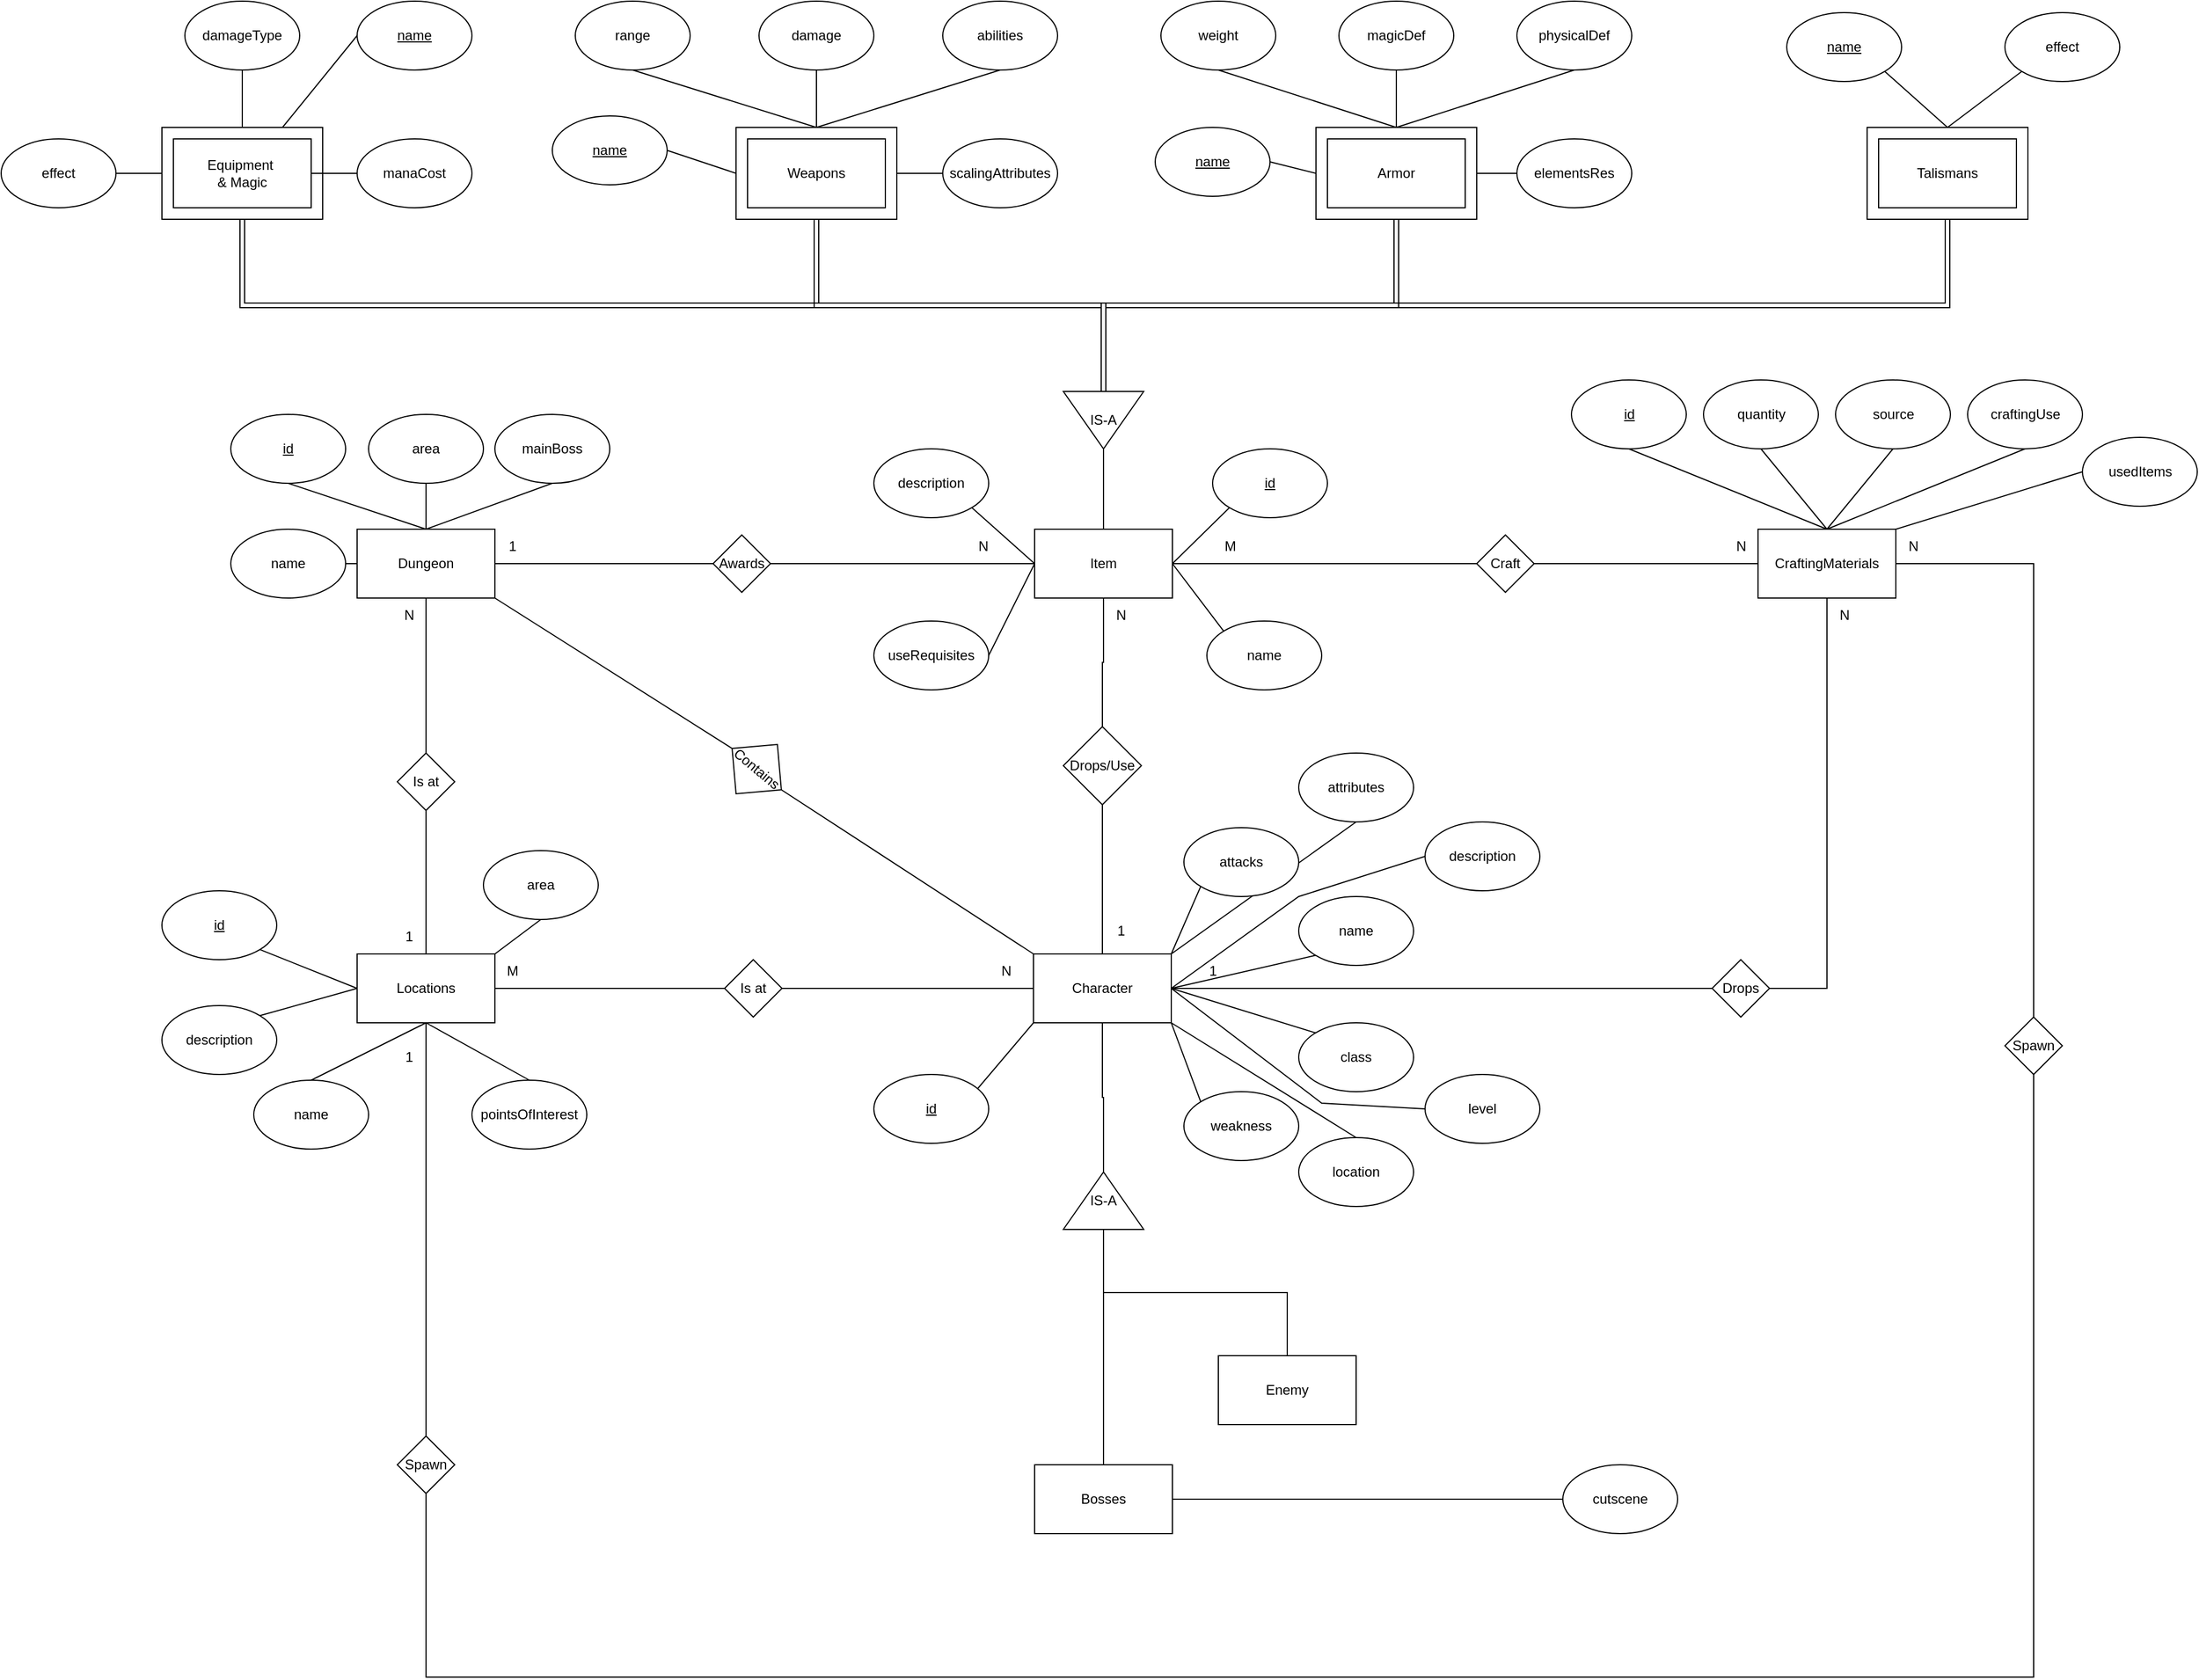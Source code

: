 <mxfile version="24.2.3" type="device">
  <diagram id="R2lEEEUBdFMjLlhIrx00" name="Page-1">
    <mxGraphModel dx="2249" dy="1914" grid="1" gridSize="10" guides="1" tooltips="1" connect="1" arrows="1" fold="1" page="1" pageScale="1" pageWidth="850" pageHeight="1100" math="0" shadow="0" extFonts="Permanent Marker^https://fonts.googleapis.com/css?family=Permanent+Marker">
      <root>
        <mxCell id="0" />
        <mxCell id="1" parent="0" />
        <mxCell id="Km-T-MCeGYv-uBNx-6VA-112" style="edgeStyle=orthogonalEdgeStyle;rounded=0;orthogonalLoop=1;jettySize=auto;html=1;exitX=0.5;exitY=0;exitDx=0;exitDy=0;entryX=0.5;entryY=1;entryDx=0;entryDy=0;endArrow=none;endFill=0;" parent="1" source="a5exqe3Fn3N1X1YNWytJ-4" target="Km-T-MCeGYv-uBNx-6VA-111" edge="1">
          <mxGeometry relative="1" as="geometry" />
        </mxCell>
        <mxCell id="Km-T-MCeGYv-uBNx-6VA-150" style="edgeStyle=orthogonalEdgeStyle;rounded=0;orthogonalLoop=1;jettySize=auto;html=1;exitX=1;exitY=0.5;exitDx=0;exitDy=0;entryX=0.5;entryY=1;entryDx=0;entryDy=0;endArrow=none;endFill=0;" parent="1" source="Km-T-MCeGYv-uBNx-6VA-151" target="Km-T-MCeGYv-uBNx-6VA-145" edge="1">
          <mxGeometry relative="1" as="geometry" />
        </mxCell>
        <mxCell id="a5exqe3Fn3N1X1YNWytJ-4" value="Character" style="rounded=0;whiteSpace=wrap;html=1;" parent="1" vertex="1">
          <mxGeometry x="399" y="370" width="120" height="60" as="geometry" />
        </mxCell>
        <mxCell id="Km-T-MCeGYv-uBNx-6VA-146" style="edgeStyle=orthogonalEdgeStyle;rounded=0;orthogonalLoop=1;jettySize=auto;html=1;exitX=1;exitY=0.5;exitDx=0;exitDy=0;entryX=0;entryY=0.5;entryDx=0;entryDy=0;endArrow=none;endFill=0;" parent="1" source="Km-T-MCeGYv-uBNx-6VA-147" target="Km-T-MCeGYv-uBNx-6VA-145" edge="1">
          <mxGeometry relative="1" as="geometry" />
        </mxCell>
        <mxCell id="a5exqe3Fn3N1X1YNWytJ-5" value="Item" style="rounded=0;whiteSpace=wrap;html=1;" parent="1" vertex="1">
          <mxGeometry x="400" width="120" height="60" as="geometry" />
        </mxCell>
        <mxCell id="a5exqe3Fn3N1X1YNWytJ-6" value="Weapons" style="rounded=0;whiteSpace=wrap;html=1;" parent="1" vertex="1">
          <mxGeometry x="150" y="-340" width="120" height="60" as="geometry" />
        </mxCell>
        <mxCell id="a5exqe3Fn3N1X1YNWytJ-7" value="Armor" style="rounded=0;whiteSpace=wrap;html=1;" parent="1" vertex="1">
          <mxGeometry x="655" y="-340" width="120" height="60" as="geometry" />
        </mxCell>
        <mxCell id="a5exqe3Fn3N1X1YNWytJ-8" value="Talismans" style="rounded=0;whiteSpace=wrap;html=1;" parent="1" vertex="1">
          <mxGeometry x="1135" y="-340" width="120" height="60" as="geometry" />
        </mxCell>
        <mxCell id="a5exqe3Fn3N1X1YNWytJ-9" value="Equipment&amp;nbsp;&lt;br&gt;&amp;amp; Magic" style="rounded=0;whiteSpace=wrap;html=1;strokeColor=default;perimeterSpacing=0;glass=0;shadow=0;gradientColor=none;fillColor=default;" parent="1" vertex="1">
          <mxGeometry x="-350" y="-340" width="120" height="60" as="geometry" />
        </mxCell>
        <mxCell id="Km-T-MCeGYv-uBNx-6VA-139" style="rounded=0;orthogonalLoop=1;jettySize=auto;html=1;exitX=0.5;exitY=0;exitDx=0;exitDy=0;entryX=0.5;entryY=1;entryDx=0;entryDy=0;endArrow=none;endFill=0;edgeStyle=orthogonalEdgeStyle;" parent="1" source="Km-T-MCeGYv-uBNx-6VA-140" target="Km-T-MCeGYv-uBNx-6VA-134" edge="1">
          <mxGeometry relative="1" as="geometry" />
        </mxCell>
        <mxCell id="Km-T-MCeGYv-uBNx-6VA-160" style="edgeStyle=orthogonalEdgeStyle;rounded=0;orthogonalLoop=1;jettySize=auto;html=1;exitX=0.5;exitY=0;exitDx=0;exitDy=0;entryX=1;entryY=0.5;entryDx=0;entryDy=0;endArrow=none;endFill=0;" parent="1" source="Km-T-MCeGYv-uBNx-6VA-167" target="Km-T-MCeGYv-uBNx-6VA-145" edge="1">
          <mxGeometry relative="1" as="geometry">
            <Array as="points">
              <mxPoint x="1270" y="30" />
            </Array>
          </mxGeometry>
        </mxCell>
        <mxCell id="a5exqe3Fn3N1X1YNWytJ-10" value="Locations" style="rounded=0;whiteSpace=wrap;html=1;" parent="1" vertex="1">
          <mxGeometry x="-190" y="370" width="120" height="60" as="geometry" />
        </mxCell>
        <mxCell id="Km-T-MCeGYv-uBNx-6VA-100" style="edgeStyle=orthogonalEdgeStyle;rounded=0;orthogonalLoop=1;jettySize=auto;html=1;exitX=0.5;exitY=0;exitDx=0;exitDy=0;entryX=0;entryY=0.5;entryDx=0;entryDy=0;endArrow=none;endFill=0;" parent="1" source="a5exqe3Fn3N1X1YNWytJ-12" target="Km-T-MCeGYv-uBNx-6VA-94" edge="1">
          <mxGeometry relative="1" as="geometry" />
        </mxCell>
        <mxCell id="a5exqe3Fn3N1X1YNWytJ-12" value="Bosses" style="rounded=0;whiteSpace=wrap;html=1;" parent="1" vertex="1">
          <mxGeometry x="400" y="815" width="120" height="60" as="geometry" />
        </mxCell>
        <mxCell id="a5exqe3Fn3N1X1YNWytJ-35" value="IS-A" style="triangle;whiteSpace=wrap;html=1;rotation=0;direction=south;" parent="1" vertex="1">
          <mxGeometry x="425" y="-120" width="70" height="50" as="geometry" />
        </mxCell>
        <mxCell id="a5exqe3Fn3N1X1YNWytJ-36" value="" style="endArrow=none;html=1;rounded=0;entryX=1;entryY=0.5;entryDx=0;entryDy=0;exitX=0.5;exitY=0;exitDx=0;exitDy=0;" parent="1" source="a5exqe3Fn3N1X1YNWytJ-5" target="a5exqe3Fn3N1X1YNWytJ-35" edge="1">
          <mxGeometry width="50" height="50" relative="1" as="geometry">
            <mxPoint x="300" y="30" as="sourcePoint" />
            <mxPoint x="350" y="-20" as="targetPoint" />
          </mxGeometry>
        </mxCell>
        <mxCell id="a5exqe3Fn3N1X1YNWytJ-37" value="" style="endArrow=none;html=1;rounded=0;entryX=0.5;entryY=1;entryDx=0;entryDy=0;exitX=0;exitY=0.5;exitDx=0;exitDy=0;edgeStyle=orthogonalEdgeStyle;shape=link;" parent="1" source="a5exqe3Fn3N1X1YNWytJ-35" target="Er95AWRNGRpnLCsBrpN--17" edge="1">
          <mxGeometry width="50" height="50" relative="1" as="geometry">
            <mxPoint x="210" y="-100" as="sourcePoint" />
            <mxPoint x="260" y="-150" as="targetPoint" />
          </mxGeometry>
        </mxCell>
        <mxCell id="a5exqe3Fn3N1X1YNWytJ-38" value="" style="endArrow=none;html=1;rounded=0;entryX=0.5;entryY=1;entryDx=0;entryDy=0;exitX=0;exitY=0.5;exitDx=0;exitDy=0;edgeStyle=orthogonalEdgeStyle;shape=link;" parent="1" source="a5exqe3Fn3N1X1YNWytJ-35" target="Er95AWRNGRpnLCsBrpN--18" edge="1">
          <mxGeometry width="50" height="50" relative="1" as="geometry">
            <mxPoint x="470" y="-110" as="sourcePoint" />
            <mxPoint x="170" y="-210" as="targetPoint" />
          </mxGeometry>
        </mxCell>
        <mxCell id="a5exqe3Fn3N1X1YNWytJ-39" value="" style="endArrow=none;html=1;rounded=0;entryX=0.5;entryY=1;entryDx=0;entryDy=0;exitX=0;exitY=0.5;exitDx=0;exitDy=0;edgeStyle=orthogonalEdgeStyle;shape=link;" parent="1" source="a5exqe3Fn3N1X1YNWytJ-35" target="Er95AWRNGRpnLCsBrpN--19" edge="1">
          <mxGeometry width="50" height="50" relative="1" as="geometry">
            <mxPoint x="480" y="-100" as="sourcePoint" />
            <mxPoint x="180" y="-200" as="targetPoint" />
          </mxGeometry>
        </mxCell>
        <mxCell id="a5exqe3Fn3N1X1YNWytJ-40" value="" style="endArrow=none;html=1;rounded=0;entryX=0.5;entryY=1;entryDx=0;entryDy=0;exitX=0;exitY=0.5;exitDx=0;exitDy=0;edgeStyle=orthogonalEdgeStyle;shape=link;" parent="1" source="a5exqe3Fn3N1X1YNWytJ-35" target="Er95AWRNGRpnLCsBrpN--21" edge="1">
          <mxGeometry width="50" height="50" relative="1" as="geometry">
            <mxPoint x="490" y="-90" as="sourcePoint" />
            <mxPoint x="190" y="-190" as="targetPoint" />
          </mxGeometry>
        </mxCell>
        <mxCell id="a5exqe3Fn3N1X1YNWytJ-52" style="edgeStyle=orthogonalEdgeStyle;rounded=0;orthogonalLoop=1;jettySize=auto;html=1;exitX=1;exitY=0.5;exitDx=0;exitDy=0;entryX=0;entryY=0.5;entryDx=0;entryDy=0;endArrow=none;endFill=0;" parent="1" source="a5exqe3Fn3N1X1YNWytJ-51" target="a5exqe3Fn3N1X1YNWytJ-4" edge="1">
          <mxGeometry relative="1" as="geometry" />
        </mxCell>
        <mxCell id="a5exqe3Fn3N1X1YNWytJ-53" style="edgeStyle=orthogonalEdgeStyle;rounded=0;orthogonalLoop=1;jettySize=auto;html=1;exitX=0;exitY=0.5;exitDx=0;exitDy=0;entryX=1;entryY=0.5;entryDx=0;entryDy=0;endArrow=none;endFill=0;" parent="1" source="a5exqe3Fn3N1X1YNWytJ-51" target="a5exqe3Fn3N1X1YNWytJ-10" edge="1">
          <mxGeometry relative="1" as="geometry" />
        </mxCell>
        <mxCell id="a5exqe3Fn3N1X1YNWytJ-51" value="Is at" style="rhombus;whiteSpace=wrap;html=1;" parent="1" vertex="1">
          <mxGeometry x="130" y="375" width="50" height="50" as="geometry" />
        </mxCell>
        <mxCell id="Km-T-MCeGYv-uBNx-6VA-59" style="rounded=0;orthogonalLoop=1;jettySize=auto;html=1;exitX=0.5;exitY=1;exitDx=0;exitDy=0;entryX=0.5;entryY=0;entryDx=0;entryDy=0;endArrow=none;endFill=0;" parent="1" source="Km-T-MCeGYv-uBNx-6VA-4" target="Er95AWRNGRpnLCsBrpN--17" edge="1">
          <mxGeometry relative="1" as="geometry" />
        </mxCell>
        <mxCell id="Km-T-MCeGYv-uBNx-6VA-4" value="damageType" style="ellipse;whiteSpace=wrap;html=1;" parent="1" vertex="1">
          <mxGeometry x="-340" y="-460" width="100" height="60" as="geometry" />
        </mxCell>
        <mxCell id="Km-T-MCeGYv-uBNx-6VA-60" style="edgeStyle=orthogonalEdgeStyle;rounded=0;orthogonalLoop=1;jettySize=auto;html=1;exitX=0;exitY=0.5;exitDx=0;exitDy=0;entryX=1;entryY=0.5;entryDx=0;entryDy=0;endArrow=none;endFill=0;" parent="1" source="Km-T-MCeGYv-uBNx-6VA-5" target="a5exqe3Fn3N1X1YNWytJ-9" edge="1">
          <mxGeometry relative="1" as="geometry" />
        </mxCell>
        <mxCell id="Km-T-MCeGYv-uBNx-6VA-5" value="manaCost" style="ellipse;whiteSpace=wrap;html=1;" parent="1" vertex="1">
          <mxGeometry x="-190" y="-340" width="100" height="60" as="geometry" />
        </mxCell>
        <mxCell id="Km-T-MCeGYv-uBNx-6VA-63" style="rounded=0;orthogonalLoop=1;jettySize=auto;html=1;exitX=0.5;exitY=1;exitDx=0;exitDy=0;endArrow=none;endFill=0;entryX=0.5;entryY=0;entryDx=0;entryDy=0;" parent="1" source="Km-T-MCeGYv-uBNx-6VA-9" target="Er95AWRNGRpnLCsBrpN--18" edge="1">
          <mxGeometry relative="1" as="geometry">
            <mxPoint x="210" y="-340" as="targetPoint" />
          </mxGeometry>
        </mxCell>
        <mxCell id="Km-T-MCeGYv-uBNx-6VA-9" value="damage" style="ellipse;whiteSpace=wrap;html=1;" parent="1" vertex="1">
          <mxGeometry x="160" y="-460" width="100" height="60" as="geometry" />
        </mxCell>
        <mxCell id="Km-T-MCeGYv-uBNx-6VA-61" style="rounded=0;orthogonalLoop=1;jettySize=auto;html=1;exitX=0.5;exitY=1;exitDx=0;exitDy=0;endArrow=none;endFill=0;entryX=0.5;entryY=0;entryDx=0;entryDy=0;" parent="1" source="Km-T-MCeGYv-uBNx-6VA-10" target="Er95AWRNGRpnLCsBrpN--18" edge="1">
          <mxGeometry relative="1" as="geometry" />
        </mxCell>
        <mxCell id="Km-T-MCeGYv-uBNx-6VA-10" value="range" style="ellipse;whiteSpace=wrap;html=1;" parent="1" vertex="1">
          <mxGeometry y="-460" width="100" height="60" as="geometry" />
        </mxCell>
        <mxCell id="Km-T-MCeGYv-uBNx-6VA-65" style="rounded=0;orthogonalLoop=1;jettySize=auto;html=1;exitX=0;exitY=0.5;exitDx=0;exitDy=0;entryX=1;entryY=0.5;entryDx=0;entryDy=0;endArrow=none;endFill=0;" parent="1" source="Km-T-MCeGYv-uBNx-6VA-11" target="Er95AWRNGRpnLCsBrpN--18" edge="1">
          <mxGeometry relative="1" as="geometry" />
        </mxCell>
        <mxCell id="Km-T-MCeGYv-uBNx-6VA-11" value="scalingAttributes" style="ellipse;whiteSpace=wrap;html=1;" parent="1" vertex="1">
          <mxGeometry x="320" y="-340" width="100" height="60" as="geometry" />
        </mxCell>
        <mxCell id="Km-T-MCeGYv-uBNx-6VA-64" style="rounded=0;orthogonalLoop=1;jettySize=auto;html=1;exitX=0.5;exitY=1;exitDx=0;exitDy=0;endArrow=none;endFill=0;entryX=0.5;entryY=0;entryDx=0;entryDy=0;" parent="1" source="Km-T-MCeGYv-uBNx-6VA-12" target="Er95AWRNGRpnLCsBrpN--18" edge="1">
          <mxGeometry relative="1" as="geometry">
            <mxPoint x="210" y="-340" as="targetPoint" />
          </mxGeometry>
        </mxCell>
        <mxCell id="Km-T-MCeGYv-uBNx-6VA-12" value="abilities" style="ellipse;whiteSpace=wrap;html=1;" parent="1" vertex="1">
          <mxGeometry x="320" y="-460" width="100" height="60" as="geometry" />
        </mxCell>
        <mxCell id="Km-T-MCeGYv-uBNx-6VA-71" style="rounded=0;orthogonalLoop=1;jettySize=auto;html=1;exitX=0.5;exitY=1;exitDx=0;exitDy=0;entryX=0.5;entryY=0;entryDx=0;entryDy=0;endArrow=none;endFill=0;" parent="1" source="Km-T-MCeGYv-uBNx-6VA-15" target="Er95AWRNGRpnLCsBrpN--19" edge="1">
          <mxGeometry relative="1" as="geometry" />
        </mxCell>
        <mxCell id="Km-T-MCeGYv-uBNx-6VA-15" value="physicalDef" style="ellipse;whiteSpace=wrap;html=1;" parent="1" vertex="1">
          <mxGeometry x="820" y="-460" width="100" height="60" as="geometry" />
        </mxCell>
        <mxCell id="Km-T-MCeGYv-uBNx-6VA-70" style="rounded=0;orthogonalLoop=1;jettySize=auto;html=1;exitX=0.5;exitY=1;exitDx=0;exitDy=0;entryX=0.5;entryY=0;entryDx=0;entryDy=0;endArrow=none;endFill=0;" parent="1" source="Km-T-MCeGYv-uBNx-6VA-16" target="Er95AWRNGRpnLCsBrpN--19" edge="1">
          <mxGeometry relative="1" as="geometry" />
        </mxCell>
        <mxCell id="Km-T-MCeGYv-uBNx-6VA-16" value="magicDef" style="ellipse;whiteSpace=wrap;html=1;" parent="1" vertex="1">
          <mxGeometry x="665" y="-460" width="100" height="60" as="geometry" />
        </mxCell>
        <mxCell id="Km-T-MCeGYv-uBNx-6VA-72" style="rounded=0;orthogonalLoop=1;jettySize=auto;html=1;exitX=0;exitY=0.5;exitDx=0;exitDy=0;entryX=1;entryY=0.5;entryDx=0;entryDy=0;endArrow=none;endFill=0;" parent="1" source="Km-T-MCeGYv-uBNx-6VA-17" target="Er95AWRNGRpnLCsBrpN--19" edge="1">
          <mxGeometry relative="1" as="geometry" />
        </mxCell>
        <mxCell id="Km-T-MCeGYv-uBNx-6VA-17" value="elementsRes" style="ellipse;whiteSpace=wrap;html=1;" parent="1" vertex="1">
          <mxGeometry x="820" y="-340" width="100" height="60" as="geometry" />
        </mxCell>
        <mxCell id="Km-T-MCeGYv-uBNx-6VA-68" style="rounded=0;orthogonalLoop=1;jettySize=auto;html=1;exitX=0.5;exitY=1;exitDx=0;exitDy=0;entryX=0.5;entryY=0;entryDx=0;entryDy=0;endArrow=none;endFill=0;" parent="1" source="Km-T-MCeGYv-uBNx-6VA-18" target="Er95AWRNGRpnLCsBrpN--19" edge="1">
          <mxGeometry relative="1" as="geometry" />
        </mxCell>
        <mxCell id="Km-T-MCeGYv-uBNx-6VA-18" value="weight" style="ellipse;whiteSpace=wrap;html=1;" parent="1" vertex="1">
          <mxGeometry x="510" y="-460" width="100" height="60" as="geometry" />
        </mxCell>
        <mxCell id="Km-T-MCeGYv-uBNx-6VA-78" style="rounded=0;orthogonalLoop=1;jettySize=auto;html=1;exitX=0;exitY=1;exitDx=0;exitDy=0;entryX=0.5;entryY=0;entryDx=0;entryDy=0;endArrow=none;endFill=0;" parent="1" source="Km-T-MCeGYv-uBNx-6VA-22" target="Er95AWRNGRpnLCsBrpN--21" edge="1">
          <mxGeometry relative="1" as="geometry" />
        </mxCell>
        <mxCell id="Km-T-MCeGYv-uBNx-6VA-22" value="effect" style="ellipse;whiteSpace=wrap;html=1;" parent="1" vertex="1">
          <mxGeometry x="1245" y="-450" width="100" height="60" as="geometry" />
        </mxCell>
        <mxCell id="Km-T-MCeGYv-uBNx-6VA-104" style="rounded=0;orthogonalLoop=1;jettySize=auto;html=1;exitX=0;exitY=1;exitDx=0;exitDy=0;entryX=1;entryY=0.5;entryDx=0;entryDy=0;endArrow=none;endFill=0;" parent="1" source="Km-T-MCeGYv-uBNx-6VA-24" target="a5exqe3Fn3N1X1YNWytJ-5" edge="1">
          <mxGeometry relative="1" as="geometry" />
        </mxCell>
        <mxCell id="Km-T-MCeGYv-uBNx-6VA-24" value="&lt;u&gt;id&lt;/u&gt;" style="ellipse;whiteSpace=wrap;html=1;" parent="1" vertex="1">
          <mxGeometry x="555" y="-70" width="100" height="60" as="geometry" />
        </mxCell>
        <mxCell id="Km-T-MCeGYv-uBNx-6VA-105" style="rounded=0;orthogonalLoop=1;jettySize=auto;html=1;exitX=0;exitY=0;exitDx=0;exitDy=0;entryX=1;entryY=0.5;entryDx=0;entryDy=0;endArrow=none;endFill=0;" parent="1" source="Km-T-MCeGYv-uBNx-6VA-25" target="a5exqe3Fn3N1X1YNWytJ-5" edge="1">
          <mxGeometry relative="1" as="geometry" />
        </mxCell>
        <mxCell id="Km-T-MCeGYv-uBNx-6VA-25" value="name" style="ellipse;whiteSpace=wrap;html=1;" parent="1" vertex="1">
          <mxGeometry x="550" y="80" width="100" height="60" as="geometry" />
        </mxCell>
        <mxCell id="Km-T-MCeGYv-uBNx-6VA-101" style="rounded=0;orthogonalLoop=1;jettySize=auto;html=1;exitX=1;exitY=1;exitDx=0;exitDy=0;entryX=0;entryY=0.5;entryDx=0;entryDy=0;endArrow=none;endFill=0;" parent="1" source="Km-T-MCeGYv-uBNx-6VA-26" target="a5exqe3Fn3N1X1YNWytJ-5" edge="1">
          <mxGeometry relative="1" as="geometry" />
        </mxCell>
        <mxCell id="Km-T-MCeGYv-uBNx-6VA-26" value="description" style="ellipse;whiteSpace=wrap;html=1;" parent="1" vertex="1">
          <mxGeometry x="260" y="-70" width="100" height="60" as="geometry" />
        </mxCell>
        <mxCell id="Km-T-MCeGYv-uBNx-6VA-103" style="rounded=0;orthogonalLoop=1;jettySize=auto;html=1;exitX=1;exitY=0.5;exitDx=0;exitDy=0;entryX=0;entryY=0.5;entryDx=0;entryDy=0;endArrow=none;endFill=0;" parent="1" source="Km-T-MCeGYv-uBNx-6VA-28" target="a5exqe3Fn3N1X1YNWytJ-5" edge="1">
          <mxGeometry relative="1" as="geometry" />
        </mxCell>
        <mxCell id="Km-T-MCeGYv-uBNx-6VA-28" value="useRequisites" style="ellipse;whiteSpace=wrap;html=1;" parent="1" vertex="1">
          <mxGeometry x="260" y="80" width="100" height="60" as="geometry" />
        </mxCell>
        <mxCell id="Km-T-MCeGYv-uBNx-6VA-79" style="rounded=0;orthogonalLoop=1;jettySize=auto;html=1;exitX=1;exitY=0.5;exitDx=0;exitDy=0;entryX=0;entryY=0.5;entryDx=0;entryDy=0;endArrow=none;endFill=0;" parent="1" source="Km-T-MCeGYv-uBNx-6VA-29" target="Er95AWRNGRpnLCsBrpN--17" edge="1">
          <mxGeometry relative="1" as="geometry" />
        </mxCell>
        <mxCell id="Km-T-MCeGYv-uBNx-6VA-29" value="effect" style="ellipse;whiteSpace=wrap;html=1;" parent="1" vertex="1">
          <mxGeometry x="-500" y="-340" width="100" height="60" as="geometry" />
        </mxCell>
        <mxCell id="Km-T-MCeGYv-uBNx-6VA-131" style="rounded=0;orthogonalLoop=1;jettySize=auto;html=1;exitX=0.5;exitY=1;exitDx=0;exitDy=0;entryX=0;entryY=1;entryDx=0;entryDy=0;endArrow=none;endFill=0;" parent="1" source="Km-T-MCeGYv-uBNx-6VA-30" target="a5exqe3Fn3N1X1YNWytJ-4" edge="1">
          <mxGeometry relative="1" as="geometry" />
        </mxCell>
        <mxCell id="Km-T-MCeGYv-uBNx-6VA-30" value="&lt;u&gt;id&lt;/u&gt;" style="ellipse;whiteSpace=wrap;html=1;" parent="1" vertex="1">
          <mxGeometry x="260" y="475" width="100" height="60" as="geometry" />
        </mxCell>
        <mxCell id="Km-T-MCeGYv-uBNx-6VA-125" style="rounded=0;orthogonalLoop=1;jettySize=auto;html=1;exitX=0;exitY=1;exitDx=0;exitDy=0;entryX=1;entryY=0.5;entryDx=0;entryDy=0;endArrow=none;endFill=0;" parent="1" source="Km-T-MCeGYv-uBNx-6VA-31" target="a5exqe3Fn3N1X1YNWytJ-4" edge="1">
          <mxGeometry relative="1" as="geometry" />
        </mxCell>
        <mxCell id="Km-T-MCeGYv-uBNx-6VA-31" value="name" style="ellipse;whiteSpace=wrap;html=1;" parent="1" vertex="1">
          <mxGeometry x="630" y="320" width="100" height="60" as="geometry" />
        </mxCell>
        <mxCell id="Km-T-MCeGYv-uBNx-6VA-127" style="rounded=0;orthogonalLoop=1;jettySize=auto;html=1;exitX=0;exitY=0;exitDx=0;exitDy=0;entryX=1;entryY=0.5;entryDx=0;entryDy=0;endArrow=none;endFill=0;" parent="1" source="Km-T-MCeGYv-uBNx-6VA-32" target="a5exqe3Fn3N1X1YNWytJ-4" edge="1">
          <mxGeometry relative="1" as="geometry" />
        </mxCell>
        <mxCell id="Km-T-MCeGYv-uBNx-6VA-32" value="class" style="ellipse;whiteSpace=wrap;html=1;" parent="1" vertex="1">
          <mxGeometry x="630" y="430" width="100" height="60" as="geometry" />
        </mxCell>
        <mxCell id="Km-T-MCeGYv-uBNx-6VA-149" style="rounded=0;orthogonalLoop=1;jettySize=auto;html=1;exitX=0;exitY=0.5;exitDx=0;exitDy=0;entryX=1;entryY=0.5;entryDx=0;entryDy=0;endArrow=none;endFill=0;" parent="1" source="Km-T-MCeGYv-uBNx-6VA-33" target="a5exqe3Fn3N1X1YNWytJ-4" edge="1">
          <mxGeometry relative="1" as="geometry">
            <Array as="points">
              <mxPoint x="650" y="500" />
            </Array>
          </mxGeometry>
        </mxCell>
        <mxCell id="Km-T-MCeGYv-uBNx-6VA-33" value="level" style="ellipse;whiteSpace=wrap;html=1;" parent="1" vertex="1">
          <mxGeometry x="740" y="475" width="100" height="60" as="geometry" />
        </mxCell>
        <mxCell id="Km-T-MCeGYv-uBNx-6VA-130" style="rounded=0;orthogonalLoop=1;jettySize=auto;html=1;exitX=0.5;exitY=1;exitDx=0;exitDy=0;entryX=1;entryY=0;entryDx=0;entryDy=0;endArrow=none;endFill=0;" parent="1" source="Km-T-MCeGYv-uBNx-6VA-34" target="a5exqe3Fn3N1X1YNWytJ-4" edge="1">
          <mxGeometry relative="1" as="geometry" />
        </mxCell>
        <mxCell id="Km-T-MCeGYv-uBNx-6VA-34" value="attributes" style="ellipse;whiteSpace=wrap;html=1;" parent="1" vertex="1">
          <mxGeometry x="630" y="195" width="100" height="60" as="geometry" />
        </mxCell>
        <mxCell id="Km-T-MCeGYv-uBNx-6VA-106" style="rounded=0;orthogonalLoop=1;jettySize=auto;html=1;exitX=1;exitY=1;exitDx=0;exitDy=0;entryX=0;entryY=0.5;entryDx=0;entryDy=0;endArrow=none;endFill=0;" parent="1" source="Km-T-MCeGYv-uBNx-6VA-44" target="a5exqe3Fn3N1X1YNWytJ-10" edge="1">
          <mxGeometry relative="1" as="geometry" />
        </mxCell>
        <mxCell id="Km-T-MCeGYv-uBNx-6VA-44" value="&lt;u&gt;id&lt;/u&gt;" style="ellipse;whiteSpace=wrap;html=1;" parent="1" vertex="1">
          <mxGeometry x="-360" y="315" width="100" height="60" as="geometry" />
        </mxCell>
        <mxCell id="Km-T-MCeGYv-uBNx-6VA-108" style="rounded=0;orthogonalLoop=1;jettySize=auto;html=1;exitX=0.5;exitY=0;exitDx=0;exitDy=0;entryX=0.5;entryY=1;entryDx=0;entryDy=0;endArrow=none;endFill=0;" parent="1" source="Km-T-MCeGYv-uBNx-6VA-45" target="a5exqe3Fn3N1X1YNWytJ-10" edge="1">
          <mxGeometry relative="1" as="geometry" />
        </mxCell>
        <mxCell id="Km-T-MCeGYv-uBNx-6VA-45" value="name" style="ellipse;whiteSpace=wrap;html=1;" parent="1" vertex="1">
          <mxGeometry x="-280" y="480" width="100" height="60" as="geometry" />
        </mxCell>
        <mxCell id="Km-T-MCeGYv-uBNx-6VA-107" style="rounded=0;orthogonalLoop=1;jettySize=auto;html=1;exitX=1;exitY=0;exitDx=0;exitDy=0;entryX=0;entryY=0.5;entryDx=0;entryDy=0;endArrow=none;endFill=0;" parent="1" source="Km-T-MCeGYv-uBNx-6VA-46" target="a5exqe3Fn3N1X1YNWytJ-10" edge="1">
          <mxGeometry relative="1" as="geometry" />
        </mxCell>
        <mxCell id="Km-T-MCeGYv-uBNx-6VA-46" value="description" style="ellipse;whiteSpace=wrap;html=1;" parent="1" vertex="1">
          <mxGeometry x="-360" y="415" width="100" height="60" as="geometry" />
        </mxCell>
        <mxCell id="Km-T-MCeGYv-uBNx-6VA-110" style="rounded=0;orthogonalLoop=1;jettySize=auto;html=1;exitX=0.5;exitY=1;exitDx=0;exitDy=0;entryX=1;entryY=0;entryDx=0;entryDy=0;endArrow=none;endFill=0;" parent="1" source="Km-T-MCeGYv-uBNx-6VA-47" target="a5exqe3Fn3N1X1YNWytJ-10" edge="1">
          <mxGeometry relative="1" as="geometry" />
        </mxCell>
        <mxCell id="Km-T-MCeGYv-uBNx-6VA-47" value="area" style="ellipse;whiteSpace=wrap;html=1;" parent="1" vertex="1">
          <mxGeometry x="-80" y="280" width="100" height="60" as="geometry" />
        </mxCell>
        <mxCell id="Km-T-MCeGYv-uBNx-6VA-109" style="rounded=0;orthogonalLoop=1;jettySize=auto;html=1;exitX=0.5;exitY=0;exitDx=0;exitDy=0;entryX=0.5;entryY=1;entryDx=0;entryDy=0;endArrow=none;endFill=0;" parent="1" source="Km-T-MCeGYv-uBNx-6VA-48" target="a5exqe3Fn3N1X1YNWytJ-10" edge="1">
          <mxGeometry relative="1" as="geometry" />
        </mxCell>
        <mxCell id="Km-T-MCeGYv-uBNx-6VA-48" value="pointsOfInterest" style="ellipse;whiteSpace=wrap;html=1;" parent="1" vertex="1">
          <mxGeometry x="-90" y="480" width="100" height="60" as="geometry" />
        </mxCell>
        <mxCell id="Km-T-MCeGYv-uBNx-6VA-129" style="rounded=0;orthogonalLoop=1;jettySize=auto;html=1;exitX=0.5;exitY=0;exitDx=0;exitDy=0;entryX=1;entryY=1;entryDx=0;entryDy=0;endArrow=none;endFill=0;" parent="1" source="Km-T-MCeGYv-uBNx-6VA-52" target="a5exqe3Fn3N1X1YNWytJ-4" edge="1">
          <mxGeometry relative="1" as="geometry" />
        </mxCell>
        <mxCell id="Km-T-MCeGYv-uBNx-6VA-52" value="location" style="ellipse;whiteSpace=wrap;html=1;" parent="1" vertex="1">
          <mxGeometry x="630" y="530" width="100" height="60" as="geometry" />
        </mxCell>
        <mxCell id="Km-T-MCeGYv-uBNx-6VA-95" style="edgeStyle=orthogonalEdgeStyle;rounded=0;orthogonalLoop=1;jettySize=auto;html=1;exitX=1;exitY=0.5;exitDx=0;exitDy=0;entryX=0.5;entryY=1;entryDx=0;entryDy=0;endArrow=none;endFill=0;" parent="1" source="Km-T-MCeGYv-uBNx-6VA-94" target="a5exqe3Fn3N1X1YNWytJ-4" edge="1">
          <mxGeometry relative="1" as="geometry" />
        </mxCell>
        <mxCell id="Km-T-MCeGYv-uBNx-6VA-94" value="IS-A" style="triangle;whiteSpace=wrap;html=1;rotation=0;direction=north;" parent="1" vertex="1">
          <mxGeometry x="425" y="560" width="70" height="50" as="geometry" />
        </mxCell>
        <mxCell id="Km-T-MCeGYv-uBNx-6VA-126" style="rounded=0;orthogonalLoop=1;jettySize=auto;html=1;exitX=0;exitY=0.5;exitDx=0;exitDy=0;entryX=1;entryY=0.5;entryDx=0;entryDy=0;endArrow=none;endFill=0;" parent="1" source="Km-T-MCeGYv-uBNx-6VA-97" target="a5exqe3Fn3N1X1YNWytJ-4" edge="1">
          <mxGeometry relative="1" as="geometry">
            <Array as="points">
              <mxPoint x="630" y="320" />
            </Array>
          </mxGeometry>
        </mxCell>
        <mxCell id="Km-T-MCeGYv-uBNx-6VA-97" value="description" style="ellipse;whiteSpace=wrap;html=1;" parent="1" vertex="1">
          <mxGeometry x="740" y="255" width="100" height="60" as="geometry" />
        </mxCell>
        <mxCell id="Km-T-MCeGYv-uBNx-6VA-124" style="rounded=0;orthogonalLoop=1;jettySize=auto;html=1;exitX=0;exitY=1;exitDx=0;exitDy=0;entryX=1;entryY=0;entryDx=0;entryDy=0;endArrow=none;endFill=0;" parent="1" source="Km-T-MCeGYv-uBNx-6VA-98" target="a5exqe3Fn3N1X1YNWytJ-4" edge="1">
          <mxGeometry relative="1" as="geometry" />
        </mxCell>
        <mxCell id="Km-T-MCeGYv-uBNx-6VA-98" value="attacks" style="ellipse;whiteSpace=wrap;html=1;" parent="1" vertex="1">
          <mxGeometry x="530" y="260" width="100" height="60" as="geometry" />
        </mxCell>
        <mxCell id="Km-T-MCeGYv-uBNx-6VA-128" style="rounded=0;orthogonalLoop=1;jettySize=auto;html=1;exitX=0;exitY=0;exitDx=0;exitDy=0;entryX=1;entryY=1;entryDx=0;entryDy=0;endArrow=none;endFill=0;" parent="1" source="Km-T-MCeGYv-uBNx-6VA-99" target="a5exqe3Fn3N1X1YNWytJ-4" edge="1">
          <mxGeometry relative="1" as="geometry" />
        </mxCell>
        <mxCell id="Km-T-MCeGYv-uBNx-6VA-99" value="weakness" style="ellipse;whiteSpace=wrap;html=1;" parent="1" vertex="1">
          <mxGeometry x="530" y="490" width="100" height="60" as="geometry" />
        </mxCell>
        <mxCell id="Km-T-MCeGYv-uBNx-6VA-113" style="edgeStyle=orthogonalEdgeStyle;rounded=0;orthogonalLoop=1;jettySize=auto;html=1;exitX=0.5;exitY=0;exitDx=0;exitDy=0;entryX=0.5;entryY=1;entryDx=0;entryDy=0;endArrow=none;endFill=0;" parent="1" source="Km-T-MCeGYv-uBNx-6VA-111" target="a5exqe3Fn3N1X1YNWytJ-5" edge="1">
          <mxGeometry relative="1" as="geometry" />
        </mxCell>
        <mxCell id="Km-T-MCeGYv-uBNx-6VA-111" value="Drops/Use" style="rhombus;whiteSpace=wrap;html=1;aspect=fixed;" parent="1" vertex="1">
          <mxGeometry x="425" y="172" width="68" height="68" as="geometry" />
        </mxCell>
        <mxCell id="Km-T-MCeGYv-uBNx-6VA-114" value="1" style="text;html=1;align=center;verticalAlign=middle;resizable=0;points=[];autosize=1;strokeColor=none;fillColor=none;" parent="1" vertex="1">
          <mxGeometry x="460" y="335" width="30" height="30" as="geometry" />
        </mxCell>
        <mxCell id="Km-T-MCeGYv-uBNx-6VA-115" value="N" style="text;html=1;align=center;verticalAlign=middle;resizable=0;points=[];autosize=1;strokeColor=none;fillColor=none;" parent="1" vertex="1">
          <mxGeometry x="460" y="60" width="30" height="30" as="geometry" />
        </mxCell>
        <mxCell id="Km-T-MCeGYv-uBNx-6VA-119" style="edgeStyle=orthogonalEdgeStyle;rounded=0;orthogonalLoop=1;jettySize=auto;html=1;exitX=0;exitY=0.5;exitDx=0;exitDy=0;entryX=1;entryY=0.5;entryDx=0;entryDy=0;endArrow=none;endFill=0;" parent="1" source="Km-T-MCeGYv-uBNx-6VA-116" target="a5exqe3Fn3N1X1YNWytJ-12" edge="1">
          <mxGeometry relative="1" as="geometry" />
        </mxCell>
        <mxCell id="Km-T-MCeGYv-uBNx-6VA-116" value="cutscene" style="ellipse;whiteSpace=wrap;html=1;" parent="1" vertex="1">
          <mxGeometry x="860" y="815" width="100" height="60" as="geometry" />
        </mxCell>
        <mxCell id="Km-T-MCeGYv-uBNx-6VA-136" style="rounded=0;orthogonalLoop=1;jettySize=auto;html=1;exitX=1;exitY=0.5;exitDx=0;exitDy=0;entryX=0;entryY=0.5;entryDx=0;entryDy=0;endArrow=none;endFill=0;" parent="1" source="Km-T-MCeGYv-uBNx-6VA-137" target="a5exqe3Fn3N1X1YNWytJ-5" edge="1">
          <mxGeometry relative="1" as="geometry" />
        </mxCell>
        <mxCell id="Km-T-MCeGYv-uBNx-6VA-142" style="rounded=0;orthogonalLoop=1;jettySize=auto;html=1;exitX=1;exitY=0.5;exitDx=0;exitDy=0;entryX=0;entryY=0;entryDx=0;entryDy=0;endArrow=none;endFill=0;" parent="1" source="Km-T-MCeGYv-uBNx-6VA-143" target="a5exqe3Fn3N1X1YNWytJ-4" edge="1">
          <mxGeometry relative="1" as="geometry" />
        </mxCell>
        <mxCell id="Km-T-MCeGYv-uBNx-6VA-134" value="Dungeon" style="rounded=0;whiteSpace=wrap;html=1;" parent="1" vertex="1">
          <mxGeometry x="-190" width="120" height="60" as="geometry" />
        </mxCell>
        <mxCell id="Km-T-MCeGYv-uBNx-6VA-138" value="" style="rounded=0;orthogonalLoop=1;jettySize=auto;html=1;exitX=1;exitY=0.5;exitDx=0;exitDy=0;entryX=0;entryY=0.5;entryDx=0;entryDy=0;endArrow=none;endFill=0;" parent="1" source="Km-T-MCeGYv-uBNx-6VA-134" target="Km-T-MCeGYv-uBNx-6VA-137" edge="1">
          <mxGeometry relative="1" as="geometry">
            <mxPoint x="-80" y="30" as="sourcePoint" />
            <mxPoint x="400" y="30" as="targetPoint" />
          </mxGeometry>
        </mxCell>
        <mxCell id="Km-T-MCeGYv-uBNx-6VA-137" value="Awards" style="rhombus;whiteSpace=wrap;html=1;" parent="1" vertex="1">
          <mxGeometry x="120" y="5" width="50" height="50" as="geometry" />
        </mxCell>
        <mxCell id="Km-T-MCeGYv-uBNx-6VA-141" value="" style="rounded=0;orthogonalLoop=1;jettySize=auto;html=1;exitX=0.5;exitY=0;exitDx=0;exitDy=0;entryX=0.5;entryY=1;entryDx=0;entryDy=0;endArrow=none;endFill=0;edgeStyle=orthogonalEdgeStyle;" parent="1" source="a5exqe3Fn3N1X1YNWytJ-10" target="Km-T-MCeGYv-uBNx-6VA-140" edge="1">
          <mxGeometry relative="1" as="geometry">
            <mxPoint x="-130" y="370" as="sourcePoint" />
            <mxPoint x="-130" y="60" as="targetPoint" />
          </mxGeometry>
        </mxCell>
        <mxCell id="Km-T-MCeGYv-uBNx-6VA-140" value="Is at" style="rhombus;whiteSpace=wrap;html=1;" parent="1" vertex="1">
          <mxGeometry x="-155" y="195" width="50" height="50" as="geometry" />
        </mxCell>
        <mxCell id="Km-T-MCeGYv-uBNx-6VA-144" value="" style="rounded=0;orthogonalLoop=1;jettySize=auto;html=1;exitX=1;exitY=1;exitDx=0;exitDy=0;entryX=0;entryY=0.5;entryDx=0;entryDy=0;endArrow=none;endFill=0;" parent="1" source="Km-T-MCeGYv-uBNx-6VA-134" target="Km-T-MCeGYv-uBNx-6VA-143" edge="1">
          <mxGeometry relative="1" as="geometry">
            <mxPoint x="-70" y="60" as="sourcePoint" />
            <mxPoint x="399" y="370" as="targetPoint" />
          </mxGeometry>
        </mxCell>
        <mxCell id="Km-T-MCeGYv-uBNx-6VA-143" value="Contains" style="rhombus;whiteSpace=wrap;html=1;rotation=40;aspect=fixed;" parent="1" vertex="1">
          <mxGeometry x="130" y="181" width="56" height="56" as="geometry" />
        </mxCell>
        <mxCell id="Km-T-MCeGYv-uBNx-6VA-145" value="CraftingMaterials" style="rounded=0;whiteSpace=wrap;html=1;" parent="1" vertex="1">
          <mxGeometry x="1030" width="120" height="60" as="geometry" />
        </mxCell>
        <mxCell id="Km-T-MCeGYv-uBNx-6VA-148" value="" style="edgeStyle=orthogonalEdgeStyle;rounded=0;orthogonalLoop=1;jettySize=auto;html=1;exitX=1;exitY=0.5;exitDx=0;exitDy=0;entryX=0;entryY=0.5;entryDx=0;entryDy=0;endArrow=none;endFill=0;" parent="1" source="a5exqe3Fn3N1X1YNWytJ-5" target="Km-T-MCeGYv-uBNx-6VA-147" edge="1">
          <mxGeometry relative="1" as="geometry">
            <mxPoint x="520" y="30" as="sourcePoint" />
            <mxPoint x="880" y="30" as="targetPoint" />
          </mxGeometry>
        </mxCell>
        <mxCell id="Km-T-MCeGYv-uBNx-6VA-147" value="Craft" style="rhombus;whiteSpace=wrap;html=1;" parent="1" vertex="1">
          <mxGeometry x="785" y="5" width="50" height="50" as="geometry" />
        </mxCell>
        <mxCell id="Km-T-MCeGYv-uBNx-6VA-152" value="" style="edgeStyle=orthogonalEdgeStyle;rounded=0;orthogonalLoop=1;jettySize=auto;html=1;exitX=1;exitY=0.5;exitDx=0;exitDy=0;entryX=0;entryY=0.5;entryDx=0;entryDy=0;endArrow=none;endFill=0;" parent="1" source="a5exqe3Fn3N1X1YNWytJ-4" target="Km-T-MCeGYv-uBNx-6VA-151" edge="1">
          <mxGeometry relative="1" as="geometry">
            <mxPoint x="519" y="400" as="sourcePoint" />
            <mxPoint x="1090" y="60" as="targetPoint" />
          </mxGeometry>
        </mxCell>
        <mxCell id="Km-T-MCeGYv-uBNx-6VA-151" value="Drops" style="rhombus;whiteSpace=wrap;html=1;" parent="1" vertex="1">
          <mxGeometry x="990" y="375" width="50" height="50" as="geometry" />
        </mxCell>
        <mxCell id="Km-T-MCeGYv-uBNx-6VA-153" value="1" style="text;html=1;align=center;verticalAlign=middle;resizable=0;points=[];autosize=1;strokeColor=none;fillColor=none;" parent="1" vertex="1">
          <mxGeometry x="-70" width="30" height="30" as="geometry" />
        </mxCell>
        <mxCell id="Km-T-MCeGYv-uBNx-6VA-154" value="N" style="text;html=1;align=center;verticalAlign=middle;resizable=0;points=[];autosize=1;strokeColor=none;fillColor=none;" parent="1" vertex="1">
          <mxGeometry x="340" width="30" height="30" as="geometry" />
        </mxCell>
        <mxCell id="Km-T-MCeGYv-uBNx-6VA-155" value="1" style="text;html=1;align=center;verticalAlign=middle;resizable=0;points=[];autosize=1;strokeColor=none;fillColor=none;" parent="1" vertex="1">
          <mxGeometry x="-160" y="340" width="30" height="30" as="geometry" />
        </mxCell>
        <mxCell id="Km-T-MCeGYv-uBNx-6VA-156" value="N" style="text;html=1;align=center;verticalAlign=middle;resizable=0;points=[];autosize=1;strokeColor=none;fillColor=none;" parent="1" vertex="1">
          <mxGeometry x="-160" y="60" width="30" height="30" as="geometry" />
        </mxCell>
        <mxCell id="Km-T-MCeGYv-uBNx-6VA-157" value="M" style="text;html=1;align=center;verticalAlign=middle;resizable=0;points=[];autosize=1;strokeColor=none;fillColor=none;" parent="1" vertex="1">
          <mxGeometry x="555" width="30" height="30" as="geometry" />
        </mxCell>
        <mxCell id="Km-T-MCeGYv-uBNx-6VA-158" value="N" style="text;html=1;align=center;verticalAlign=middle;resizable=0;points=[];autosize=1;strokeColor=none;fillColor=none;" parent="1" vertex="1">
          <mxGeometry x="1000" width="30" height="30" as="geometry" />
        </mxCell>
        <mxCell id="Km-T-MCeGYv-uBNx-6VA-159" value="N" style="text;html=1;align=center;verticalAlign=middle;resizable=0;points=[];autosize=1;strokeColor=none;fillColor=none;" parent="1" vertex="1">
          <mxGeometry x="1090" y="60" width="30" height="30" as="geometry" />
        </mxCell>
        <mxCell id="Km-T-MCeGYv-uBNx-6VA-163" value="" style="edgeStyle=orthogonalEdgeStyle;rounded=0;orthogonalLoop=1;jettySize=auto;html=1;exitX=0.5;exitY=1;exitDx=0;exitDy=0;entryX=0.5;entryY=0;entryDx=0;entryDy=0;endArrow=none;endFill=0;" parent="1" source="a5exqe3Fn3N1X1YNWytJ-10" target="Km-T-MCeGYv-uBNx-6VA-161" edge="1">
          <mxGeometry relative="1" as="geometry">
            <mxPoint x="-130" y="430" as="sourcePoint" />
            <mxPoint x="1150" y="30" as="targetPoint" />
            <Array as="points">
              <mxPoint x="-130" y="780" />
              <mxPoint x="-130" y="780" />
            </Array>
          </mxGeometry>
        </mxCell>
        <mxCell id="Km-T-MCeGYv-uBNx-6VA-161" value="Spawn" style="rhombus;whiteSpace=wrap;html=1;" parent="1" vertex="1">
          <mxGeometry x="-155" y="790" width="50" height="50" as="geometry" />
        </mxCell>
        <mxCell id="Km-T-MCeGYv-uBNx-6VA-165" value="1" style="text;html=1;align=center;verticalAlign=middle;resizable=0;points=[];autosize=1;strokeColor=none;fillColor=none;" parent="1" vertex="1">
          <mxGeometry x="-160" y="445" width="30" height="30" as="geometry" />
        </mxCell>
        <mxCell id="Km-T-MCeGYv-uBNx-6VA-166" value="N" style="text;html=1;align=center;verticalAlign=middle;resizable=0;points=[];autosize=1;strokeColor=none;fillColor=none;" parent="1" vertex="1">
          <mxGeometry x="1150" width="30" height="30" as="geometry" />
        </mxCell>
        <mxCell id="Km-T-MCeGYv-uBNx-6VA-168" value="" style="edgeStyle=orthogonalEdgeStyle;rounded=0;orthogonalLoop=1;jettySize=auto;html=1;exitX=0.5;exitY=1;exitDx=0;exitDy=0;entryX=0.5;entryY=1;entryDx=0;entryDy=0;endArrow=none;endFill=0;" parent="1" source="Km-T-MCeGYv-uBNx-6VA-161" target="Km-T-MCeGYv-uBNx-6VA-167" edge="1">
          <mxGeometry relative="1" as="geometry">
            <mxPoint x="-130" y="840" as="sourcePoint" />
            <mxPoint x="1150" y="30" as="targetPoint" />
            <Array as="points">
              <mxPoint x="-130" y="1000" />
              <mxPoint x="1270" y="1000" />
              <mxPoint x="1270" y="475" />
            </Array>
          </mxGeometry>
        </mxCell>
        <mxCell id="Km-T-MCeGYv-uBNx-6VA-167" value="Spawn" style="rhombus;whiteSpace=wrap;html=1;" parent="1" vertex="1">
          <mxGeometry x="1245" y="425" width="50" height="50" as="geometry" />
        </mxCell>
        <mxCell id="Km-T-MCeGYv-uBNx-6VA-175" style="rounded=0;orthogonalLoop=1;jettySize=auto;html=1;exitX=0.5;exitY=1;exitDx=0;exitDy=0;entryX=0.5;entryY=0;entryDx=0;entryDy=0;endArrow=none;endFill=0;" parent="1" source="Km-T-MCeGYv-uBNx-6VA-169" target="Km-T-MCeGYv-uBNx-6VA-134" edge="1">
          <mxGeometry relative="1" as="geometry" />
        </mxCell>
        <mxCell id="Km-T-MCeGYv-uBNx-6VA-169" value="&lt;u&gt;id&lt;/u&gt;" style="ellipse;whiteSpace=wrap;html=1;" parent="1" vertex="1">
          <mxGeometry x="-300" y="-100" width="100" height="60" as="geometry" />
        </mxCell>
        <mxCell id="Km-T-MCeGYv-uBNx-6VA-176" style="rounded=0;orthogonalLoop=1;jettySize=auto;html=1;exitX=1;exitY=0.5;exitDx=0;exitDy=0;entryX=0;entryY=0.5;entryDx=0;entryDy=0;endArrow=none;endFill=0;" parent="1" source="Km-T-MCeGYv-uBNx-6VA-170" target="Km-T-MCeGYv-uBNx-6VA-134" edge="1">
          <mxGeometry relative="1" as="geometry" />
        </mxCell>
        <mxCell id="Km-T-MCeGYv-uBNx-6VA-170" value="name" style="ellipse;whiteSpace=wrap;html=1;" parent="1" vertex="1">
          <mxGeometry x="-300" width="100" height="60" as="geometry" />
        </mxCell>
        <mxCell id="Km-T-MCeGYv-uBNx-6VA-173" style="rounded=0;orthogonalLoop=1;jettySize=auto;html=1;exitX=0.5;exitY=1;exitDx=0;exitDy=0;entryX=0.5;entryY=0;entryDx=0;entryDy=0;endArrow=none;endFill=0;" parent="1" source="Km-T-MCeGYv-uBNx-6VA-171" target="Km-T-MCeGYv-uBNx-6VA-134" edge="1">
          <mxGeometry relative="1" as="geometry" />
        </mxCell>
        <mxCell id="Km-T-MCeGYv-uBNx-6VA-171" value="area" style="ellipse;whiteSpace=wrap;html=1;" parent="1" vertex="1">
          <mxGeometry x="-180" y="-100" width="100" height="60" as="geometry" />
        </mxCell>
        <mxCell id="Km-T-MCeGYv-uBNx-6VA-174" style="rounded=0;orthogonalLoop=1;jettySize=auto;html=1;exitX=0.5;exitY=1;exitDx=0;exitDy=0;entryX=0.5;entryY=0;entryDx=0;entryDy=0;endArrow=none;endFill=0;" parent="1" source="Km-T-MCeGYv-uBNx-6VA-172" target="Km-T-MCeGYv-uBNx-6VA-134" edge="1">
          <mxGeometry relative="1" as="geometry">
            <mxPoint x="-80" y="-20" as="targetPoint" />
          </mxGeometry>
        </mxCell>
        <mxCell id="Km-T-MCeGYv-uBNx-6VA-172" value="mainBoss" style="ellipse;whiteSpace=wrap;html=1;" parent="1" vertex="1">
          <mxGeometry x="-70" y="-100" width="100" height="60" as="geometry" />
        </mxCell>
        <mxCell id="Km-T-MCeGYv-uBNx-6VA-181" style="rounded=0;orthogonalLoop=1;jettySize=auto;html=1;exitX=0.5;exitY=1;exitDx=0;exitDy=0;entryX=0.5;entryY=0;entryDx=0;entryDy=0;endArrow=none;endFill=0;" parent="1" source="Km-T-MCeGYv-uBNx-6VA-177" target="Km-T-MCeGYv-uBNx-6VA-145" edge="1">
          <mxGeometry relative="1" as="geometry" />
        </mxCell>
        <mxCell id="Km-T-MCeGYv-uBNx-6VA-177" value="&lt;u&gt;id&lt;/u&gt;" style="ellipse;whiteSpace=wrap;html=1;" parent="1" vertex="1">
          <mxGeometry x="867.5" y="-130" width="100" height="60" as="geometry" />
        </mxCell>
        <mxCell id="Km-T-MCeGYv-uBNx-6VA-182" style="rounded=0;orthogonalLoop=1;jettySize=auto;html=1;exitX=0.5;exitY=1;exitDx=0;exitDy=0;entryX=0.5;entryY=0;entryDx=0;entryDy=0;endArrow=none;endFill=0;" parent="1" source="Km-T-MCeGYv-uBNx-6VA-178" target="Km-T-MCeGYv-uBNx-6VA-145" edge="1">
          <mxGeometry relative="1" as="geometry" />
        </mxCell>
        <mxCell id="Km-T-MCeGYv-uBNx-6VA-178" value="quantity" style="ellipse;whiteSpace=wrap;html=1;" parent="1" vertex="1">
          <mxGeometry x="982.5" y="-130" width="100" height="60" as="geometry" />
        </mxCell>
        <mxCell id="Km-T-MCeGYv-uBNx-6VA-183" style="rounded=0;orthogonalLoop=1;jettySize=auto;html=1;exitX=0.5;exitY=1;exitDx=0;exitDy=0;entryX=0.5;entryY=0;entryDx=0;entryDy=0;endArrow=none;endFill=0;" parent="1" source="Km-T-MCeGYv-uBNx-6VA-179" target="Km-T-MCeGYv-uBNx-6VA-145" edge="1">
          <mxGeometry relative="1" as="geometry" />
        </mxCell>
        <mxCell id="Km-T-MCeGYv-uBNx-6VA-179" value="source" style="ellipse;whiteSpace=wrap;html=1;" parent="1" vertex="1">
          <mxGeometry x="1097.5" y="-130" width="100" height="60" as="geometry" />
        </mxCell>
        <mxCell id="Km-T-MCeGYv-uBNx-6VA-184" style="rounded=0;orthogonalLoop=1;jettySize=auto;html=1;exitX=0.5;exitY=1;exitDx=0;exitDy=0;entryX=0.5;entryY=0;entryDx=0;entryDy=0;endArrow=none;endFill=0;" parent="1" source="Km-T-MCeGYv-uBNx-6VA-180" target="Km-T-MCeGYv-uBNx-6VA-145" edge="1">
          <mxGeometry relative="1" as="geometry" />
        </mxCell>
        <mxCell id="Km-T-MCeGYv-uBNx-6VA-180" value="craftingUse" style="ellipse;whiteSpace=wrap;html=1;" parent="1" vertex="1">
          <mxGeometry x="1212.5" y="-130" width="100" height="60" as="geometry" />
        </mxCell>
        <mxCell id="2" value="1" style="text;html=1;align=center;verticalAlign=middle;resizable=0;points=[];autosize=1;strokeColor=none;fillColor=none;" parent="1" vertex="1">
          <mxGeometry x="540" y="370" width="30" height="30" as="geometry" />
        </mxCell>
        <mxCell id="3" value="N" style="text;html=1;align=center;verticalAlign=middle;resizable=0;points=[];autosize=1;strokeColor=none;fillColor=none;" parent="1" vertex="1">
          <mxGeometry x="360" y="370" width="30" height="30" as="geometry" />
        </mxCell>
        <mxCell id="4" value="M" style="text;html=1;align=center;verticalAlign=middle;resizable=0;points=[];autosize=1;strokeColor=none;fillColor=none;" parent="1" vertex="1">
          <mxGeometry x="-70" y="370" width="30" height="30" as="geometry" />
        </mxCell>
        <mxCell id="Er95AWRNGRpnLCsBrpN--7" value="usedItems" style="ellipse;whiteSpace=wrap;html=1;" parent="1" vertex="1">
          <mxGeometry x="1312.5" y="-80" width="100" height="60" as="geometry" />
        </mxCell>
        <mxCell id="Er95AWRNGRpnLCsBrpN--8" style="rounded=0;orthogonalLoop=1;jettySize=auto;html=1;exitX=0;exitY=0.5;exitDx=0;exitDy=0;entryX=1;entryY=0;entryDx=0;entryDy=0;endArrow=none;endFill=0;" parent="1" source="Er95AWRNGRpnLCsBrpN--7" target="Km-T-MCeGYv-uBNx-6VA-145" edge="1">
          <mxGeometry relative="1" as="geometry">
            <mxPoint x="1343" y="-65" as="sourcePoint" />
            <mxPoint x="1170" y="5" as="targetPoint" />
          </mxGeometry>
        </mxCell>
        <mxCell id="Er95AWRNGRpnLCsBrpN--9" style="rounded=0;orthogonalLoop=1;jettySize=auto;html=1;exitX=0;exitY=0.5;exitDx=0;exitDy=0;entryX=0.75;entryY=0;entryDx=0;entryDy=0;endArrow=none;endFill=0;" parent="1" source="Er95AWRNGRpnLCsBrpN--10" target="Er95AWRNGRpnLCsBrpN--17" edge="1">
          <mxGeometry relative="1" as="geometry">
            <mxPoint x="-275" y="-360" as="targetPoint" />
          </mxGeometry>
        </mxCell>
        <mxCell id="Er95AWRNGRpnLCsBrpN--10" value="name" style="ellipse;whiteSpace=wrap;html=1;fontStyle=4" parent="1" vertex="1">
          <mxGeometry x="-190" y="-460" width="100" height="60" as="geometry" />
        </mxCell>
        <mxCell id="Er95AWRNGRpnLCsBrpN--11" style="rounded=0;orthogonalLoop=1;jettySize=auto;html=1;exitX=1;exitY=0.5;exitDx=0;exitDy=0;entryX=0;entryY=0.5;entryDx=0;entryDy=0;endArrow=none;endFill=0;" parent="1" source="Er95AWRNGRpnLCsBrpN--12" target="Er95AWRNGRpnLCsBrpN--18" edge="1">
          <mxGeometry relative="1" as="geometry">
            <mxPoint x="130" y="-340" as="targetPoint" />
          </mxGeometry>
        </mxCell>
        <mxCell id="Er95AWRNGRpnLCsBrpN--12" value="&lt;u&gt;name&lt;/u&gt;" style="ellipse;whiteSpace=wrap;html=1;" parent="1" vertex="1">
          <mxGeometry x="-20" y="-360" width="100" height="60" as="geometry" />
        </mxCell>
        <mxCell id="Er95AWRNGRpnLCsBrpN--13" style="rounded=0;orthogonalLoop=1;jettySize=auto;html=1;exitX=1;exitY=0.5;exitDx=0;exitDy=0;entryX=0;entryY=0.5;entryDx=0;entryDy=0;endArrow=none;endFill=0;" parent="1" source="Er95AWRNGRpnLCsBrpN--14" target="Er95AWRNGRpnLCsBrpN--19" edge="1">
          <mxGeometry relative="1" as="geometry">
            <mxPoint x="490" y="-385" as="targetPoint" />
          </mxGeometry>
        </mxCell>
        <mxCell id="Er95AWRNGRpnLCsBrpN--14" value="name" style="ellipse;whiteSpace=wrap;html=1;fontStyle=4" parent="1" vertex="1">
          <mxGeometry x="505" y="-350" width="100" height="60" as="geometry" />
        </mxCell>
        <mxCell id="Er95AWRNGRpnLCsBrpN--15" style="rounded=0;orthogonalLoop=1;jettySize=auto;html=1;exitX=1;exitY=1;exitDx=0;exitDy=0;entryX=0.5;entryY=0;entryDx=0;entryDy=0;endArrow=none;endFill=0;" parent="1" source="Er95AWRNGRpnLCsBrpN--16" target="Er95AWRNGRpnLCsBrpN--21" edge="1">
          <mxGeometry relative="1" as="geometry">
            <mxPoint x="1030" y="-460" as="targetPoint" />
          </mxGeometry>
        </mxCell>
        <mxCell id="Er95AWRNGRpnLCsBrpN--16" value="name" style="ellipse;whiteSpace=wrap;html=1;fontStyle=4" parent="1" vertex="1">
          <mxGeometry x="1055" y="-450" width="100" height="60" as="geometry" />
        </mxCell>
        <mxCell id="Er95AWRNGRpnLCsBrpN--17" value="" style="rounded=0;whiteSpace=wrap;html=1;strokeColor=default;perimeterSpacing=0;glass=0;shadow=0;gradientColor=none;fillColor=none;" parent="1" vertex="1">
          <mxGeometry x="-360" y="-350" width="140" height="80" as="geometry" />
        </mxCell>
        <mxCell id="Er95AWRNGRpnLCsBrpN--18" value="" style="rounded=0;whiteSpace=wrap;html=1;strokeColor=default;perimeterSpacing=0;glass=0;shadow=0;gradientColor=none;fillColor=none;" parent="1" vertex="1">
          <mxGeometry x="140" y="-350" width="140" height="80" as="geometry" />
        </mxCell>
        <mxCell id="Er95AWRNGRpnLCsBrpN--19" value="" style="rounded=0;whiteSpace=wrap;html=1;strokeColor=default;perimeterSpacing=0;glass=0;shadow=0;gradientColor=none;fillColor=none;" parent="1" vertex="1">
          <mxGeometry x="645" y="-350" width="140" height="80" as="geometry" />
        </mxCell>
        <mxCell id="Er95AWRNGRpnLCsBrpN--21" value="" style="rounded=0;whiteSpace=wrap;html=1;strokeColor=default;perimeterSpacing=0;glass=0;shadow=0;gradientColor=none;fillColor=none;" parent="1" vertex="1">
          <mxGeometry x="1125" y="-350" width="140" height="80" as="geometry" />
        </mxCell>
        <mxCell id="cW_SqPjZPZFJWvmXeVrt-5" style="edgeStyle=orthogonalEdgeStyle;rounded=0;orthogonalLoop=1;jettySize=auto;html=1;exitX=0.5;exitY=0;exitDx=0;exitDy=0;entryX=0;entryY=0.5;entryDx=0;entryDy=0;endArrow=none;endFill=0;" parent="1" source="cW_SqPjZPZFJWvmXeVrt-4" target="Km-T-MCeGYv-uBNx-6VA-94" edge="1">
          <mxGeometry relative="1" as="geometry" />
        </mxCell>
        <mxCell id="cW_SqPjZPZFJWvmXeVrt-4" value="Enemy" style="rounded=0;whiteSpace=wrap;html=1;" parent="1" vertex="1">
          <mxGeometry x="560" y="720" width="120" height="60" as="geometry" />
        </mxCell>
      </root>
    </mxGraphModel>
  </diagram>
</mxfile>
